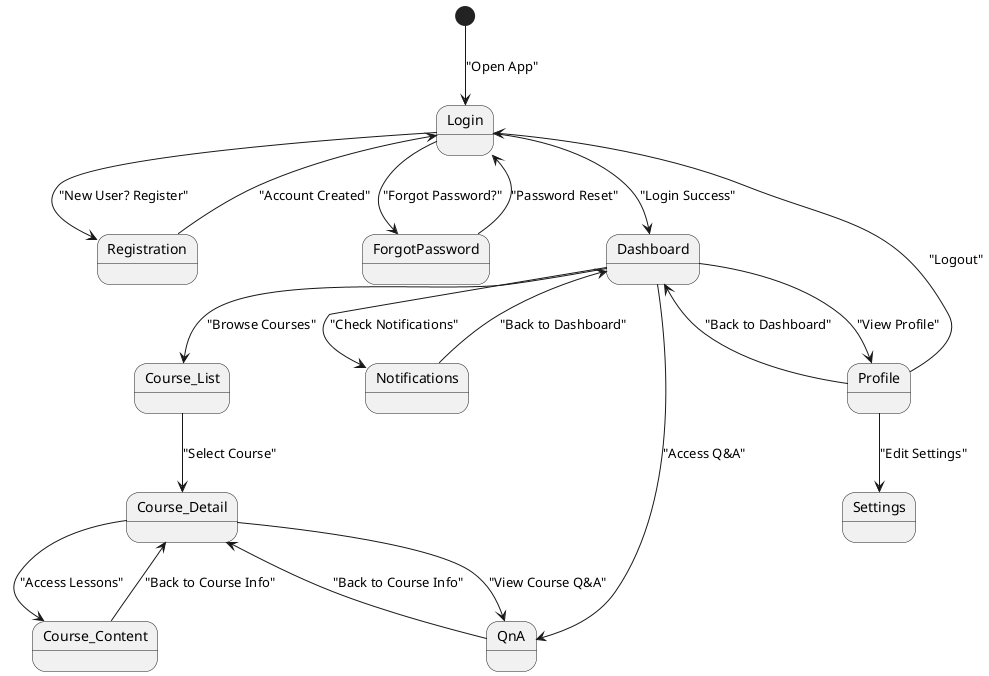 @startuml

' Define main screens and roles
[*] --> Login : "Open App"
Login --> Registration : "New User? Register"
Login --> ForgotPassword : "Forgot Password?"

' After login flow
Login --> Dashboard : "Login Success"
Dashboard --> Profile : "View Profile"
Dashboard --> Course_List : "Browse Courses"
Dashboard --> Notifications : "Check Notifications"
Dashboard --> QnA : "Access Q&A"

' Registration and authentication flows
Registration --> Login : "Account Created"
ForgotPassword --> Login : "Password Reset"

' Course navigation flows
Course_List --> Course_Detail : "Select Course"
Course_Detail --> Course_Content : "Access Lessons"
Course_Content --> Course_Detail : "Back to Course Info"
Course_Detail --> QnA : "View Course Q&A"
QnA --> Course_Detail : "Back to Course Info"

' Profile navigation
Profile --> Settings : "Edit Settings"
Profile --> Dashboard : "Back to Dashboard"
Profile --> Login : "Logout"

' Notification interactions
Notifications --> Dashboard : "Back to Dashboard"

@enduml